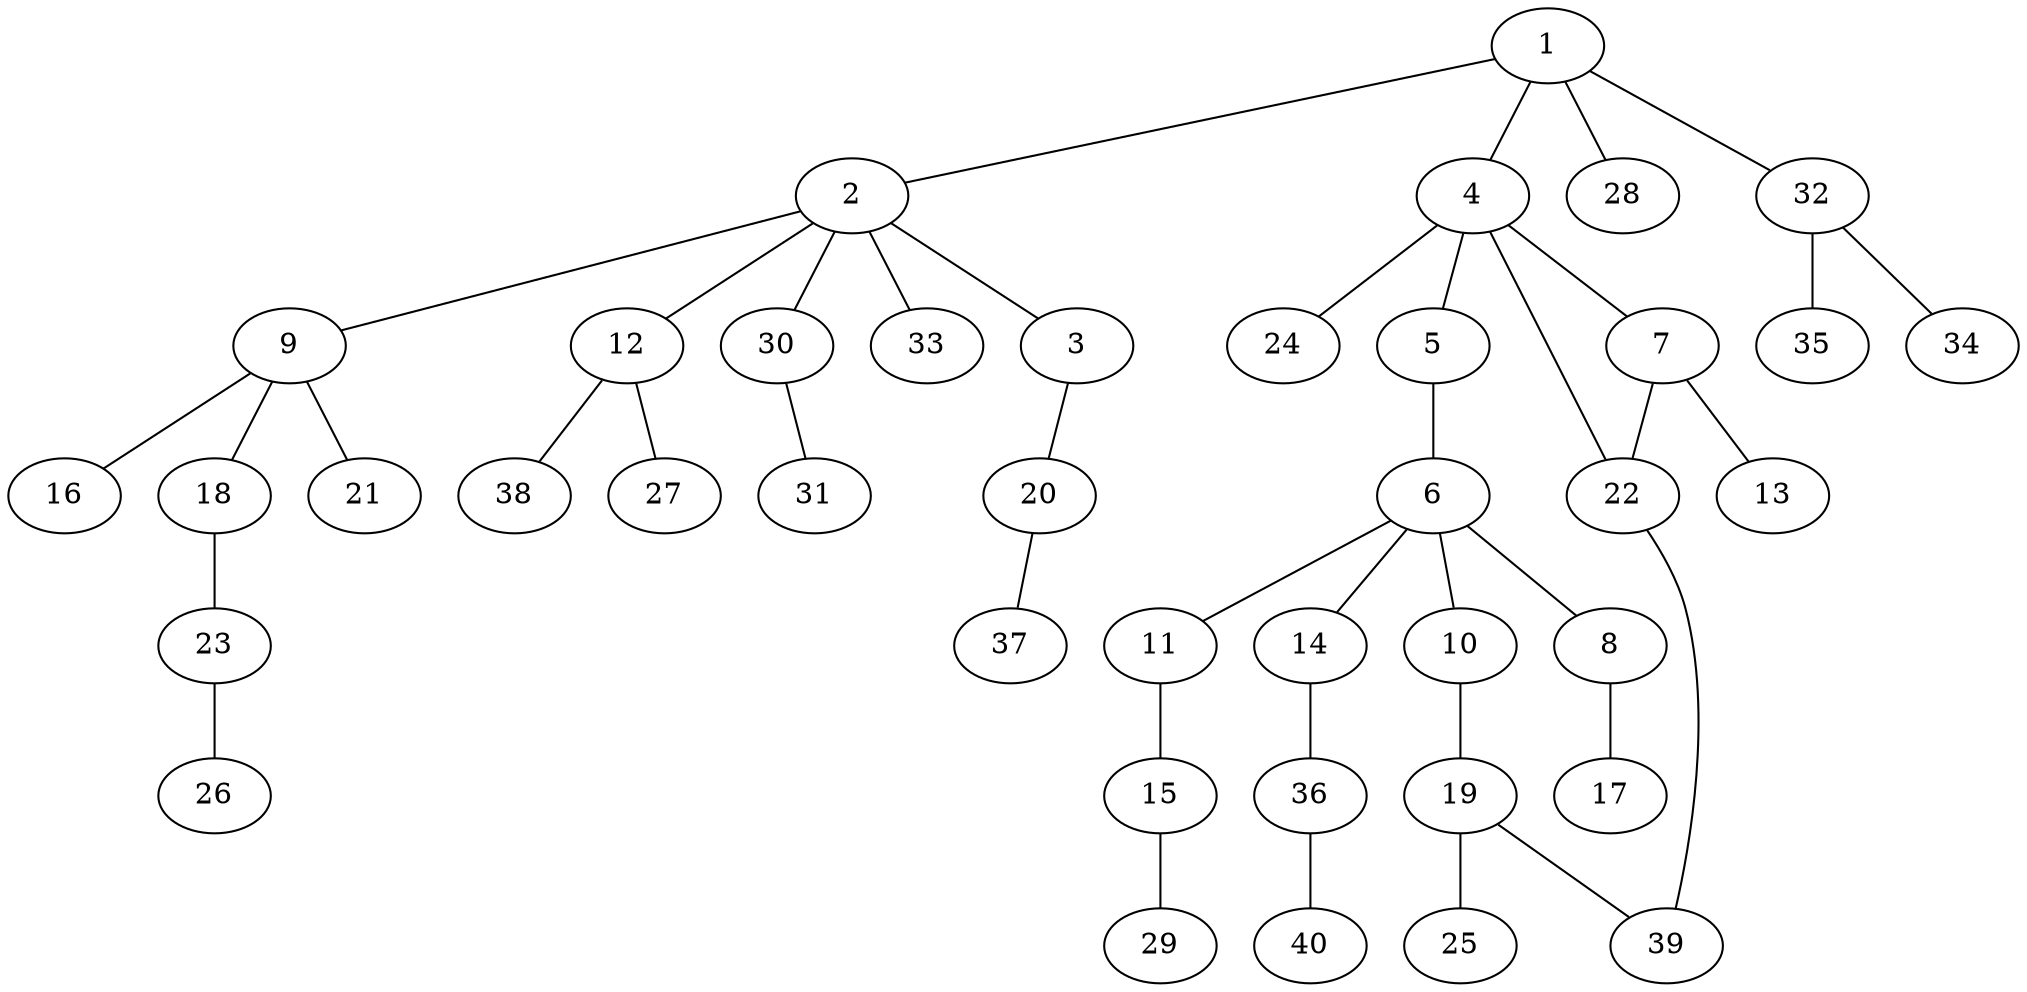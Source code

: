 graph graphname {1--2
1--4
1--28
1--32
2--3
2--9
2--12
2--30
2--33
3--20
4--5
4--7
4--22
4--24
5--6
6--8
6--10
6--11
6--14
7--13
7--22
8--17
9--16
9--18
9--21
10--19
11--15
12--27
12--38
14--36
15--29
18--23
19--25
19--39
20--37
22--39
23--26
30--31
32--34
32--35
36--40
}